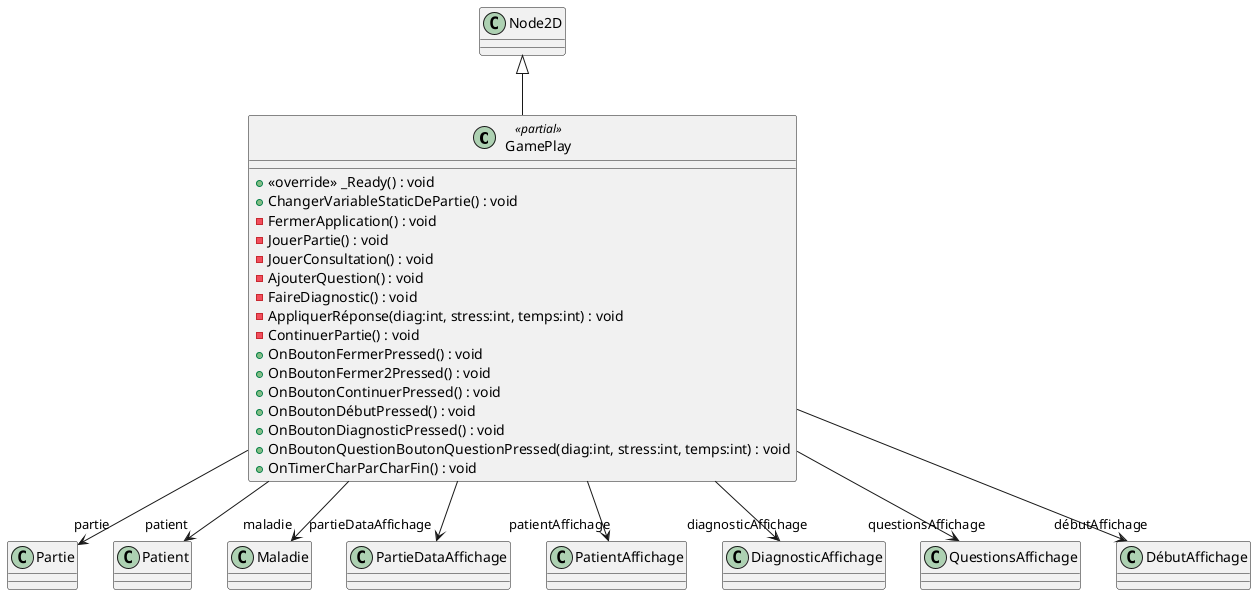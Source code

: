 @startuml
class GamePlay <<partial>> {
    + <<override>> _Ready() : void
    + ChangerVariableStaticDePartie() : void
    - FermerApplication() : void
    - JouerPartie() : void
    - JouerConsultation() : void
    - AjouterQuestion() : void
    - FaireDiagnostic() : void
    - AppliquerRéponse(diag:int, stress:int, temps:int) : void
    - ContinuerPartie() : void
    + OnBoutonFermerPressed() : void
    + OnBoutonFermer2Pressed() : void
    + OnBoutonContinuerPressed() : void
    + OnBoutonDébutPressed() : void
    + OnBoutonDiagnosticPressed() : void
    + OnBoutonQuestionBoutonQuestionPressed(diag:int, stress:int, temps:int) : void
    + OnTimerCharParCharFin() : void
}
Node2D <|-- GamePlay
GamePlay --> "partie" Partie
GamePlay --> "patient" Patient
GamePlay --> "maladie" Maladie
GamePlay --> "partieDataAffichage" PartieDataAffichage
GamePlay --> "patientAffichage" PatientAffichage
GamePlay --> "diagnosticAffichage" DiagnosticAffichage
GamePlay --> "questionsAffichage" QuestionsAffichage
GamePlay --> "débutAffichage" DébutAffichage
@enduml
